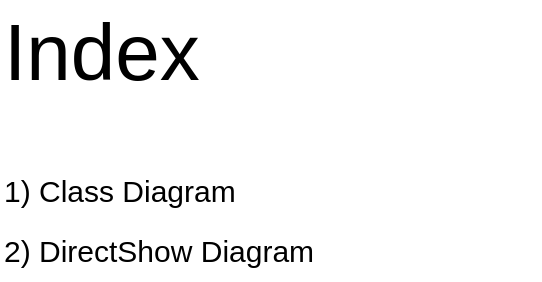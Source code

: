 <mxfile version="14.6.13" type="device" pages="3"><diagram id="0n51Akcn6E1K5i7wxbnW" name="Index"><mxGraphModel dx="1086" dy="806" grid="1" gridSize="10" guides="1" tooltips="1" connect="1" arrows="1" fold="1" page="1" pageScale="1" pageWidth="1100" pageHeight="850" math="0" shadow="0"><root><mxCell id="3PdFzUGG_t2K51N_4o9h-0"/><mxCell id="3PdFzUGG_t2K51N_4o9h-1" parent="3PdFzUGG_t2K51N_4o9h-0"/><mxCell id="3PdFzUGG_t2K51N_4o9h-2" value="Index" style="text;html=1;strokeColor=none;fillColor=none;align=left;verticalAlign=middle;whiteSpace=wrap;rounded=0;fontSize=40;fontColor=#000000;" parent="3PdFzUGG_t2K51N_4o9h-1" vertex="1"><mxGeometry x="280" y="70" width="130" height="50" as="geometry"/></mxCell><UserObject label="1) Class Diagram" link="data:page/id,I3VOs-2VuJb8X3Q7uLgw" id="3PdFzUGG_t2K51N_4o9h-3"><mxCell style="text;html=1;strokeColor=none;fillColor=none;align=left;verticalAlign=middle;whiteSpace=wrap;rounded=0;fontSize=15;fontColor=#000000;" parent="3PdFzUGG_t2K51N_4o9h-1" vertex="1"><mxGeometry x="280" y="150" width="270" height="30" as="geometry"/></mxCell></UserObject><UserObject label="2) DirectShow Diagram" link="data:page/id,B-YpUQKEBnnjYvbrMAeg" id="3PdFzUGG_t2K51N_4o9h-9"><mxCell style="text;html=1;strokeColor=none;fillColor=none;align=left;verticalAlign=middle;whiteSpace=wrap;rounded=0;fontSize=15;fontColor=#000000;" parent="3PdFzUGG_t2K51N_4o9h-1" vertex="1"><mxGeometry x="280" y="180" width="270" height="30" as="geometry"/></mxCell></UserObject></root></mxGraphModel></diagram><diagram id="I3VOs-2VuJb8X3Q7uLgw" name="Class Diagram"><mxGraphModel dx="621" dy="1311" grid="1" gridSize="10" guides="1" tooltips="1" connect="1" arrows="1" fold="1" page="1" pageScale="1" pageWidth="1100" pageHeight="850" math="0" shadow="0"><root><mxCell id="0"/><mxCell id="1" parent="0"/><mxCell id="uXtkEV2cdFe0UI2KIoom-65" value="Utils" style="shape=folder;fontStyle=0;spacingTop=-5;tabWidth=120;tabHeight=20;tabPosition=left;html=1;labelBackgroundColor=none;fontSize=15;align=left;verticalAlign=top;spacingLeft=3;fillColor=none;strokeWidth=2;strokeColor=#FF8000;" parent="1" vertex="1"><mxGeometry x="120" y="610" width="220" height="310" as="geometry"/></mxCell><mxCell id="uXtkEV2cdFe0UI2KIoom-59" value="DirectShow Camera Core" style="shape=folder;fontStyle=0;spacingTop=-5;tabWidth=180;tabHeight=20;tabPosition=left;html=1;labelBackgroundColor=none;fontSize=15;align=left;verticalAlign=top;spacingLeft=3;fillColor=none;strokeWidth=2;strokeColor=#67AB9F;" parent="1" vertex="1"><mxGeometry x="520" y="110" width="470" height="590" as="geometry"/></mxCell><mxCell id="uXtkEV2cdFe0UI2KIoom-57" value="User Control" style="shape=folder;fontStyle=0;spacingTop=-5;tabWidth=100;tabHeight=20;tabPosition=left;html=1;labelBackgroundColor=none;fontSize=15;align=left;verticalAlign=top;spacingLeft=3;strokeColor=#66B2FF;fillColor=none;strokeWidth=2;" parent="1" vertex="1"><mxGeometry x="90" y="-30" width="910" height="560" as="geometry"/></mxCell><mxCell id="uXtkEV2cdFe0UI2KIoom-58" value="Advance Control" style="shape=folder;fontStyle=0;spacingTop=-5;tabWidth=120;tabHeight=20;tabPosition=left;html=1;labelBackgroundColor=none;fontSize=15;align=left;verticalAlign=top;spacingLeft=3;fillColor=none;strokeColor=#FF0000;strokeWidth=2;" parent="1" vertex="1"><mxGeometry x="545" y="140" width="420" height="380" as="geometry"/></mxCell><mxCell id="uXtkEV2cdFe0UI2KIoom-20" style="edgeStyle=orthogonalEdgeStyle;rounded=0;orthogonalLoop=1;jettySize=auto;html=1;entryX=1;entryY=0.5;entryDx=0;entryDy=0;exitX=0.25;exitY=1;exitDx=0;exitDy=0;strokeColor=#0066CC;endArrow=open;endFill=0;" parent="1" source="uXtkEV2cdFe0UI2KIoom-1" target="uXtkEV2cdFe0UI2KIoom-5" edge="1"><mxGeometry relative="1" as="geometry"/></mxCell><mxCell id="uXtkEV2cdFe0UI2KIoom-27" value="Use" style="edgeLabel;html=1;align=center;verticalAlign=middle;resizable=0;points=[];" parent="uXtkEV2cdFe0UI2KIoom-20" vertex="1" connectable="0"><mxGeometry x="-0.67" y="2" relative="1" as="geometry"><mxPoint x="-2" y="15.29" as="offset"/></mxGeometry></mxCell><mxCell id="uXtkEV2cdFe0UI2KIoom-34" style="edgeStyle=orthogonalEdgeStyle;rounded=0;orthogonalLoop=1;jettySize=auto;html=1;entryX=0;entryY=0.5;entryDx=0;entryDy=0;dashed=1;startArrow=none;startFill=0;strokeColor=#0066CC;endArrow=open;endFill=0;" parent="1" source="uXtkEV2cdFe0UI2KIoom-1" target="uXtkEV2cdFe0UI2KIoom-3" edge="1"><mxGeometry relative="1" as="geometry"><Array as="points"><mxPoint x="500" y="360"/><mxPoint x="500" y="45"/></Array></mxGeometry></mxCell><mxCell id="uXtkEV2cdFe0UI2KIoom-38" value="Use" style="edgeLabel;html=1;align=center;verticalAlign=middle;resizable=0;points=[];" parent="uXtkEV2cdFe0UI2KIoom-34" vertex="1" connectable="0"><mxGeometry x="0.791" y="-5" relative="1" as="geometry"><mxPoint x="-65" y="120" as="offset"/></mxGeometry></mxCell><mxCell id="uXtkEV2cdFe0UI2KIoom-36" style="edgeStyle=orthogonalEdgeStyle;rounded=0;orthogonalLoop=1;jettySize=auto;html=1;exitX=0.75;exitY=1;exitDx=0;exitDy=0;entryX=0;entryY=0.5;entryDx=0;entryDy=0;endArrow=open;endFill=0;strokeColor=#0066CC;" parent="1" edge="1" target="yl8-NotYnhk6z8RWrmsw-2"><mxGeometry relative="1" as="geometry"><mxPoint x="417.03" y="380" as="sourcePoint"/><mxPoint x="549.53" y="562.5" as="targetPoint"/><Array as="points"><mxPoint x="417" y="745"/></Array></mxGeometry></mxCell><mxCell id="uXtkEV2cdFe0UI2KIoom-37" value="Use" style="edgeLabel;html=1;align=center;verticalAlign=middle;resizable=0;points=[];" parent="uXtkEV2cdFe0UI2KIoom-36" vertex="1" connectable="0"><mxGeometry x="0.75" y="78" relative="1" as="geometry"><mxPoint x="-73" y="-37" as="offset"/></mxGeometry></mxCell><mxCell id="uXtkEV2cdFe0UI2KIoom-1" value="UVCCamera" style="rounded=0;whiteSpace=wrap;html=1;fillColor=#1ba1e2;strokeColor=#006EAF;fontColor=#ffffff;" parent="1" vertex="1"><mxGeometry x="342.5" y="340" width="100" height="40" as="geometry"/></mxCell><mxCell id="uXtkEV2cdFe0UI2KIoom-44" style="edgeStyle=orthogonalEdgeStyle;rounded=0;orthogonalLoop=1;jettySize=auto;html=1;startArrow=none;startFill=0;entryX=0;entryY=0.5;entryDx=0;entryDy=0;strokeColor=#00994D;endArrow=open;endFill=0;" parent="1" source="uXtkEV2cdFe0UI2KIoom-2" target="uXtkEV2cdFe0UI2KIoom-10" edge="1"><mxGeometry relative="1" as="geometry"><mxPoint x="683" y="680" as="targetPoint"/></mxGeometry></mxCell><mxCell id="uXtkEV2cdFe0UI2KIoom-45" value="Use" style="edgeLabel;html=1;align=center;verticalAlign=middle;resizable=0;points=[];" parent="uXtkEV2cdFe0UI2KIoom-44" vertex="1" connectable="0"><mxGeometry x="0.304" y="2" relative="1" as="geometry"><mxPoint x="-13" y="2" as="offset"/></mxGeometry></mxCell><mxCell id="uXtkEV2cdFe0UI2KIoom-49" style="edgeStyle=orthogonalEdgeStyle;rounded=0;orthogonalLoop=1;jettySize=auto;html=1;entryX=0;entryY=0.5;entryDx=0;entryDy=0;startArrow=none;startFill=0;exitX=0.25;exitY=0;exitDx=0;exitDy=0;strokeColor=#00994D;endArrow=open;endFill=0;" parent="1" source="uXtkEV2cdFe0UI2KIoom-2" target="uXtkEV2cdFe0UI2KIoom-6" edge="1"><mxGeometry relative="1" as="geometry"><Array as="points"><mxPoint x="585" y="205"/></Array></mxGeometry></mxCell><mxCell id="uXtkEV2cdFe0UI2KIoom-50" style="edgeStyle=orthogonalEdgeStyle;rounded=0;orthogonalLoop=1;jettySize=auto;html=1;entryX=0;entryY=0.5;entryDx=0;entryDy=0;startArrow=none;startFill=0;exitX=0.25;exitY=0;exitDx=0;exitDy=0;strokeColor=#00994D;endArrow=open;endFill=0;" parent="1" source="uXtkEV2cdFe0UI2KIoom-2" target="uXtkEV2cdFe0UI2KIoom-11" edge="1"><mxGeometry relative="1" as="geometry"><Array as="points"><mxPoint x="585" y="295"/></Array></mxGeometry></mxCell><mxCell id="uXtkEV2cdFe0UI2KIoom-51" style="edgeStyle=orthogonalEdgeStyle;rounded=0;orthogonalLoop=1;jettySize=auto;html=1;entryX=0;entryY=0.5;entryDx=0;entryDy=0;startArrow=none;startFill=0;exitX=0.25;exitY=0;exitDx=0;exitDy=0;strokeColor=#00994D;endArrow=open;endFill=0;" parent="1" source="uXtkEV2cdFe0UI2KIoom-2" target="uXtkEV2cdFe0UI2KIoom-7" edge="1"><mxGeometry relative="1" as="geometry"><Array as="points"><mxPoint x="585" y="375"/></Array></mxGeometry></mxCell><mxCell id="uXtkEV2cdFe0UI2KIoom-52" value="Use" style="edgeLabel;html=1;align=center;verticalAlign=middle;resizable=0;points=[];" parent="uXtkEV2cdFe0UI2KIoom-51" vertex="1" connectable="0"><mxGeometry x="0.436" y="-2" relative="1" as="geometry"><mxPoint as="offset"/></mxGeometry></mxCell><mxCell id="uXtkEV2cdFe0UI2KIoom-60" style="edgeStyle=orthogonalEdgeStyle;rounded=0;orthogonalLoop=1;jettySize=auto;html=1;exitX=0;exitY=0.75;exitDx=0;exitDy=0;dashed=1;startArrow=none;startFill=0;endArrow=open;endFill=0;entryX=1;entryY=0.5;entryDx=0;entryDy=0;strokeColor=#CC6600;" parent="1" source="uXtkEV2cdFe0UI2KIoom-2" target="uXtkEV2cdFe0UI2KIoom-9" edge="1"><mxGeometry relative="1" as="geometry"><Array as="points"><mxPoint x="360" y="587"/><mxPoint x="360" y="665"/></Array></mxGeometry></mxCell><mxCell id="uXtkEV2cdFe0UI2KIoom-61" style="edgeStyle=orthogonalEdgeStyle;rounded=0;orthogonalLoop=1;jettySize=auto;html=1;entryX=1;entryY=0.5;entryDx=0;entryDy=0;dashed=1;startArrow=none;startFill=0;endArrow=open;endFill=0;exitX=0;exitY=0.75;exitDx=0;exitDy=0;strokeColor=#CC6600;" parent="1" source="uXtkEV2cdFe0UI2KIoom-2" target="uXtkEV2cdFe0UI2KIoom-13" edge="1"><mxGeometry relative="1" as="geometry"><Array as="points"><mxPoint x="360" y="587"/><mxPoint x="360" y="735"/></Array></mxGeometry></mxCell><mxCell id="uXtkEV2cdFe0UI2KIoom-62" style="edgeStyle=orthogonalEdgeStyle;rounded=0;orthogonalLoop=1;jettySize=auto;html=1;exitX=0;exitY=0.75;exitDx=0;exitDy=0;entryX=1;entryY=0.5;entryDx=0;entryDy=0;dashed=1;startArrow=none;startFill=0;endArrow=open;endFill=0;strokeColor=#CC6600;" parent="1" source="uXtkEV2cdFe0UI2KIoom-2" target="uXtkEV2cdFe0UI2KIoom-15" edge="1"><mxGeometry relative="1" as="geometry"><Array as="points"><mxPoint x="360" y="587"/><mxPoint x="360" y="805"/></Array></mxGeometry></mxCell><mxCell id="uXtkEV2cdFe0UI2KIoom-63" style="edgeStyle=orthogonalEdgeStyle;rounded=0;orthogonalLoop=1;jettySize=auto;html=1;exitX=0;exitY=0.75;exitDx=0;exitDy=0;entryX=1;entryY=0.5;entryDx=0;entryDy=0;dashed=1;startArrow=none;startFill=0;endArrow=open;endFill=0;strokeColor=#CC6600;" parent="1" source="uXtkEV2cdFe0UI2KIoom-2" target="uXtkEV2cdFe0UI2KIoom-14" edge="1"><mxGeometry relative="1" as="geometry"><Array as="points"><mxPoint x="360" y="588"/><mxPoint x="360" y="875"/></Array></mxGeometry></mxCell><mxCell id="uXtkEV2cdFe0UI2KIoom-64" value="Use" style="edgeLabel;html=1;align=center;verticalAlign=middle;resizable=0;points=[];" parent="uXtkEV2cdFe0UI2KIoom-63" vertex="1" connectable="0"><mxGeometry x="-0.269" relative="1" as="geometry"><mxPoint x="79.41" y="-2.47" as="offset"/></mxGeometry></mxCell><mxCell id="yl8-NotYnhk6z8RWrmsw-4" style="edgeStyle=orthogonalEdgeStyle;rounded=0;orthogonalLoop=1;jettySize=auto;html=1;exitX=0.5;exitY=1;exitDx=0;exitDy=0;entryX=0.5;entryY=0;entryDx=0;entryDy=0;endArrow=block;endFill=0;" edge="1" parent="1" source="uXtkEV2cdFe0UI2KIoom-2" target="yl8-NotYnhk6z8RWrmsw-2"><mxGeometry relative="1" as="geometry"><Array as="points"><mxPoint x="638" y="610"/><mxPoint x="638" y="665"/></Array></mxGeometry></mxCell><mxCell id="uXtkEV2cdFe0UI2KIoom-2" value="DirectShowCamera" style="rounded=0;whiteSpace=wrap;html=1;fillColor=#d5e8d4;strokeColor=#82b366;" parent="1" vertex="1"><mxGeometry x="540" y="560" width="160" height="50" as="geometry"/></mxCell><mxCell id="uXtkEV2cdFe0UI2KIoom-3" value="CameraDevice" style="rounded=0;whiteSpace=wrap;html=1;fillColor=#1ba1e2;strokeColor=#006EAF;fontColor=#ffffff;" parent="1" vertex="1"><mxGeometry x="612.5" y="20" width="167.5" height="50" as="geometry"/></mxCell><mxCell id="uXtkEV2cdFe0UI2KIoom-5" value="OpenCVMatConverter" style="rounded=0;whiteSpace=wrap;html=1;fillColor=#1ba1e2;strokeColor=#006EAF;fontColor=#ffffff;" parent="1" vertex="1"><mxGeometry x="150" y="550" width="140" height="40" as="geometry"/></mxCell><mxCell id="uXtkEV2cdFe0UI2KIoom-41" style="edgeStyle=orthogonalEdgeStyle;rounded=0;orthogonalLoop=1;jettySize=auto;html=1;entryX=0.5;entryY=1;entryDx=0;entryDy=0;startArrow=none;startFill=0;dashed=1;endArrow=open;endFill=0;" parent="1" source="uXtkEV2cdFe0UI2KIoom-6" target="uXtkEV2cdFe0UI2KIoom-3" edge="1"><mxGeometry relative="1" as="geometry"/></mxCell><mxCell id="uXtkEV2cdFe0UI2KIoom-42" value="Convert to" style="edgeLabel;html=1;align=center;verticalAlign=middle;resizable=0;points=[];" parent="uXtkEV2cdFe0UI2KIoom-41" vertex="1" connectable="0"><mxGeometry x="0.112" y="1" relative="1" as="geometry"><mxPoint x="1.07" y="-28.94" as="offset"/></mxGeometry></mxCell><mxCell id="uXtkEV2cdFe0UI2KIoom-47" style="edgeStyle=orthogonalEdgeStyle;rounded=0;orthogonalLoop=1;jettySize=auto;html=1;entryX=0.5;entryY=0;entryDx=0;entryDy=0;startArrow=none;startFill=0;endArrow=open;endFill=0;" parent="1" source="uXtkEV2cdFe0UI2KIoom-6" target="uXtkEV2cdFe0UI2KIoom-11" edge="1"><mxGeometry relative="1" as="geometry"/></mxCell><mxCell id="uXtkEV2cdFe0UI2KIoom-48" value="Contain" style="edgeLabel;html=1;align=center;verticalAlign=middle;resizable=0;points=[];" parent="uXtkEV2cdFe0UI2KIoom-47" vertex="1" connectable="0"><mxGeometry x="-0.667" y="-1" relative="1" as="geometry"><mxPoint x="0.98" y="13.33" as="offset"/></mxGeometry></mxCell><mxCell id="uXtkEV2cdFe0UI2KIoom-6" value="DirectShowCameraDevice" style="rounded=0;whiteSpace=wrap;html=1;fillColor=#d5e8d4;strokeColor=#82b366;" parent="1" vertex="1"><mxGeometry x="612.5" y="180" width="167.5" height="50" as="geometry"/></mxCell><mxCell id="uXtkEV2cdFe0UI2KIoom-24" style="edgeStyle=orthogonalEdgeStyle;rounded=0;orthogonalLoop=1;jettySize=auto;html=1;dashed=1;endArrow=open;endFill=0;" parent="1" source="uXtkEV2cdFe0UI2KIoom-7" target="uXtkEV2cdFe0UI2KIoom-8" edge="1"><mxGeometry relative="1" as="geometry"/></mxCell><mxCell id="uXtkEV2cdFe0UI2KIoom-26" value="Contain" style="edgeLabel;html=1;align=center;verticalAlign=middle;resizable=0;points=[];" parent="uXtkEV2cdFe0UI2KIoom-24" vertex="1" connectable="0"><mxGeometry x="-0.304" y="-3" relative="1" as="geometry"><mxPoint x="3" y="2.5" as="offset"/></mxGeometry></mxCell><mxCell id="uXtkEV2cdFe0UI2KIoom-7" value="DirectShowCameraProperties" style="rounded=0;whiteSpace=wrap;html=1;fillColor=#d5e8d4;strokeColor=#82b366;" parent="1" vertex="1"><mxGeometry x="612.5" y="350" width="180" height="50" as="geometry"/></mxCell><mxCell id="uXtkEV2cdFe0UI2KIoom-8" value="DirectShowCameraProperty" style="rounded=0;whiteSpace=wrap;html=1;fillColor=#d5e8d4;strokeColor=#82b366;" parent="1" vertex="1"><mxGeometry x="612.5" y="440" width="180" height="50" as="geometry"/></mxCell><mxCell id="uXtkEV2cdFe0UI2KIoom-9" value="DirectShowCameraUtils (namespace)" style="rounded=0;whiteSpace=wrap;html=1;fillColor=#ffe6cc;strokeColor=#d79b00;" parent="1" vertex="1"><mxGeometry x="140" y="640" width="180" height="50" as="geometry"/></mxCell><mxCell id="uXtkEV2cdFe0UI2KIoom-10" value="SampleGrabberCallback" style="rounded=0;whiteSpace=wrap;html=1;fillColor=#d5e8d4;strokeColor=#82b366;" parent="1" vertex="1"><mxGeometry x="750" y="560" width="160" height="50" as="geometry"/></mxCell><mxCell id="uXtkEV2cdFe0UI2KIoom-11" value="DirectShowVideoFormat" style="rounded=0;whiteSpace=wrap;html=1;fillColor=#d5e8d4;strokeColor=#82b366;" parent="1" vertex="1"><mxGeometry x="612.5" y="270" width="167.5" height="50" as="geometry"/></mxCell><mxCell id="uXtkEV2cdFe0UI2KIoom-17" style="edgeStyle=orthogonalEdgeStyle;rounded=0;orthogonalLoop=1;jettySize=auto;html=1;entryX=0;entryY=0.5;entryDx=0;entryDy=0;strokeColor=#0066CC;endArrow=open;endFill=0;" parent="1" source="uXtkEV2cdFe0UI2KIoom-12" target="uXtkEV2cdFe0UI2KIoom-1" edge="1"><mxGeometry relative="1" as="geometry"/></mxCell><mxCell id="uXtkEV2cdFe0UI2KIoom-28" value="Control" style="edgeLabel;html=1;align=center;verticalAlign=middle;resizable=0;points=[];" parent="uXtkEV2cdFe0UI2KIoom-17" vertex="1" connectable="0"><mxGeometry x="-0.25" y="-1" relative="1" as="geometry"><mxPoint x="10" y="-1" as="offset"/></mxGeometry></mxCell><mxCell id="uXtkEV2cdFe0UI2KIoom-12" value="UVCCameraLooper" style="rounded=0;whiteSpace=wrap;html=1;fillColor=#1ba1e2;strokeColor=#006EAF;fontColor=#ffffff;" parent="1" vertex="1"><mxGeometry x="110" y="340" width="140" height="40" as="geometry"/></mxCell><mxCell id="uXtkEV2cdFe0UI2KIoom-13" value="ds_guid.h" style="rounded=0;whiteSpace=wrap;html=1;fillColor=#ffe6cc;strokeColor=#d79b00;" parent="1" vertex="1"><mxGeometry x="230" y="710" width="90" height="50" as="geometry"/></mxCell><mxCell id="uXtkEV2cdFe0UI2KIoom-14" value="ds_libs_setting.h" style="rounded=0;whiteSpace=wrap;html=1;fillColor=#ffe6cc;strokeColor=#d79b00;" parent="1" vertex="1"><mxGeometry x="200" y="850" width="120" height="50" as="geometry"/></mxCell><mxCell id="uXtkEV2cdFe0UI2KIoom-15" value="qedit.h" style="rounded=0;whiteSpace=wrap;html=1;fillColor=#ffe6cc;strokeColor=#d79b00;" parent="1" vertex="1"><mxGeometry x="235" y="780" width="85" height="50" as="geometry"/></mxCell><mxCell id="uXtkEV2cdFe0UI2KIoom-33" value="A Class to store camera name and resolutions" style="text;html=1;strokeColor=none;fillColor=none;align=left;verticalAlign=middle;whiteSpace=wrap;rounded=0;" parent="1" vertex="1"><mxGeometry x="790" y="10" width="160" height="70" as="geometry"/></mxCell><mxCell id="uXtkEV2cdFe0UI2KIoom-43" value="A converter to convert cv::Mat from bytes" style="text;html=1;strokeColor=none;fillColor=none;align=right;verticalAlign=middle;whiteSpace=wrap;rounded=0;" parent="1" vertex="1"><mxGeometry y="540" width="140" height="60" as="geometry"/></mxCell><mxCell id="uXtkEV2cdFe0UI2KIoom-69" value="A callback for image sampling" style="text;html=1;strokeColor=none;fillColor=none;align=left;verticalAlign=middle;whiteSpace=wrap;rounded=0;" parent="1" vertex="1"><mxGeometry x="780" y="600" width="100" height="70" as="geometry"/></mxCell><mxCell id="uXtkEV2cdFe0UI2KIoom-70" value="The core of the camera" style="text;html=1;strokeColor=none;fillColor=none;align=left;verticalAlign=middle;whiteSpace=wrap;rounded=0;" parent="1" vertex="1"><mxGeometry x="610" y="510" width="100" height="70" as="geometry"/></mxCell><mxCell id="uXtkEV2cdFe0UI2KIoom-71" value="A Class to store the camera property" style="text;html=1;strokeColor=none;fillColor=none;align=left;verticalAlign=middle;whiteSpace=wrap;rounded=0;" parent="1" vertex="1"><mxGeometry x="805" y="425" width="115" height="70" as="geometry"/></mxCell><mxCell id="uXtkEV2cdFe0UI2KIoom-72" value="A collection class to store the camera properties" style="text;html=1;strokeColor=none;fillColor=none;align=left;verticalAlign=middle;whiteSpace=wrap;rounded=0;" parent="1" vertex="1"><mxGeometry x="805" y="340" width="145" height="70" as="geometry"/></mxCell><mxCell id="uXtkEV2cdFe0UI2KIoom-73" value="A Class to store the camera video format such as resolution, media type" style="text;html=1;strokeColor=none;fillColor=none;align=left;verticalAlign=middle;whiteSpace=wrap;rounded=0;" parent="1" vertex="1"><mxGeometry x="805" y="260" width="147.5" height="70" as="geometry"/></mxCell><mxCell id="uXtkEV2cdFe0UI2KIoom-74" value="A Class to store the camera name and videoformat" style="text;html=1;strokeColor=none;fillColor=none;align=left;verticalAlign=middle;whiteSpace=wrap;rounded=0;" parent="1" vertex="1"><mxGeometry x="805" y="170" width="147.5" height="70" as="geometry"/></mxCell><mxCell id="uXtkEV2cdFe0UI2KIoom-75" value="&lt;h1&gt;User Control&lt;/h1&gt;&lt;p&gt;Class in this area can be controlled by the developer.&lt;/p&gt;" style="text;html=1;strokeColor=none;fillColor=none;spacing=5;spacingTop=-20;whiteSpace=wrap;overflow=hidden;rounded=0;align=left;" parent="1" vertex="1"><mxGeometry x="110" y="20" width="210" height="90" as="geometry"/></mxCell><mxCell id="fr5f17O66VzZUTrEtuxT-1" value="A interface for developer to control the camera" style="text;html=1;strokeColor=none;fillColor=none;align=left;verticalAlign=middle;whiteSpace=wrap;rounded=0;" parent="1" vertex="1"><mxGeometry x="342.5" y="270" width="120" height="70" as="geometry"/></mxCell><mxCell id="fr5f17O66VzZUTrEtuxT-2" value="A Looper which help to handle the camera cycle." style="text;html=1;strokeColor=none;fillColor=none;align=left;verticalAlign=middle;whiteSpace=wrap;rounded=0;" parent="1" vertex="1"><mxGeometry x="120" y="270" width="120" height="70" as="geometry"/></mxCell><mxCell id="udliXFlLg5VscD340wkv-1" value="&lt;h1&gt;Class Diagram&lt;/h1&gt;&lt;p&gt;&lt;br&gt;&lt;/p&gt;" style="text;html=1;strokeColor=none;fillColor=none;spacing=5;spacingTop=-20;whiteSpace=wrap;overflow=hidden;rounded=0;align=left;" parent="1" vertex="1"><mxGeometry x="90" y="-90" width="330" height="50" as="geometry"/></mxCell><mxCell id="yl8-NotYnhk6z8RWrmsw-2" value="AbstractDirectShowCamera" style="rounded=0;whiteSpace=wrap;html=1;fillColor=#6d8764;strokeColor=#3A5431;fontColor=#ffffff;" vertex="1" parent="1"><mxGeometry x="545" y="720" width="185" height="50" as="geometry"/></mxCell><mxCell id="yl8-NotYnhk6z8RWrmsw-5" style="edgeStyle=orthogonalEdgeStyle;rounded=0;orthogonalLoop=1;jettySize=auto;html=1;entryX=0.5;entryY=1;entryDx=0;entryDy=0;endArrow=block;endFill=0;" edge="1" parent="1" source="yl8-NotYnhk6z8RWrmsw-3" target="yl8-NotYnhk6z8RWrmsw-2"><mxGeometry relative="1" as="geometry"/></mxCell><mxCell id="yl8-NotYnhk6z8RWrmsw-7" style="edgeStyle=orthogonalEdgeStyle;rounded=0;orthogonalLoop=1;jettySize=auto;html=1;endArrow=open;endFill=0;strokeColor=#000000;dashed=1;" edge="1" parent="1" source="yl8-NotYnhk6z8RWrmsw-3"><mxGeometry relative="1" as="geometry"><mxPoint x="790" y="835" as="targetPoint"/></mxGeometry></mxCell><mxCell id="yl8-NotYnhk6z8RWrmsw-8" value="Use" style="edgeLabel;html=1;align=center;verticalAlign=middle;resizable=0;points=[];" vertex="1" connectable="0" parent="yl8-NotYnhk6z8RWrmsw-7"><mxGeometry x="-0.205" relative="1" as="geometry"><mxPoint as="offset"/></mxGeometry></mxCell><mxCell id="yl8-NotYnhk6z8RWrmsw-3" value="DirectShowCameraStub" style="rounded=0;whiteSpace=wrap;html=1;fillColor=#b0e3e6;strokeColor=#0e8088;" vertex="1" parent="1"><mxGeometry x="545" y="810" width="185" height="50" as="geometry"/></mxCell><mxCell id="yl8-NotYnhk6z8RWrmsw-6" value="DirectShowCameraStubDefaultSetting" style="rounded=0;whiteSpace=wrap;html=1;fillColor=#b0e3e6;strokeColor=#0e8088;" vertex="1" parent="1"><mxGeometry x="792.5" y="810" width="245" height="50" as="geometry"/></mxCell><mxCell id="yl8-NotYnhk6z8RWrmsw-9" value="Store the default setting of the stub" style="text;html=1;strokeColor=none;fillColor=none;align=left;verticalAlign=middle;whiteSpace=wrap;rounded=0;" vertex="1" parent="1"><mxGeometry x="813.75" y="860" width="202.5" height="40" as="geometry"/></mxCell><mxCell id="yl8-NotYnhk6z8RWrmsw-10" value="A stub camera for testing" style="text;html=1;strokeColor=none;fillColor=none;align=left;verticalAlign=middle;whiteSpace=wrap;rounded=0;" vertex="1" parent="1"><mxGeometry x="565" y="855" width="145" height="40" as="geometry"/></mxCell></root></mxGraphModel></diagram><diagram id="B-YpUQKEBnnjYvbrMAeg" name="DirectShow Diagram"><mxGraphModel dx="1086" dy="806" grid="1" gridSize="10" guides="1" tooltips="1" connect="1" arrows="1" fold="1" page="1" pageScale="1" pageWidth="1100" pageHeight="850" math="0" shadow="0"><root><mxCell id="BSpaY4QpYeyWrfuTqV3f-0"/><mxCell id="BSpaY4QpYeyWrfuTqV3f-1" parent="BSpaY4QpYeyWrfuTqV3f-0"/><mxCell id="LF9iltXGw03NCJMR1nZ5-0" value="Filters" style="shape=folder;fontStyle=0;spacingTop=-5;tabWidth=120;tabHeight=20;tabPosition=left;html=1;labelBackgroundColor=none;fontSize=15;align=left;verticalAlign=top;spacingLeft=3;fillColor=none;strokeColor=#FF0000;strokeWidth=2;" parent="BSpaY4QpYeyWrfuTqV3f-1" vertex="1"><mxGeometry x="520" y="320" width="180" height="230" as="geometry"/></mxCell><mxCell id="5Vbzx8j6ayN5Xz4HNP-o-4" style="edgeStyle=orthogonalEdgeStyle;rounded=0;orthogonalLoop=1;jettySize=auto;html=1;entryX=0.5;entryY=0;entryDx=0;entryDy=0;dashed=1;" parent="BSpaY4QpYeyWrfuTqV3f-1" source="Dqodjx--HmvwYQ3ArDG8-0" target="5Vbzx8j6ayN5Xz4HNP-o-0" edge="1"><mxGeometry relative="1" as="geometry"><Array as="points"><mxPoint x="375" y="390"/><mxPoint x="375" y="390"/></Array></mxGeometry></mxCell><mxCell id="5Vbzx8j6ayN5Xz4HNP-o-5" value="manage" style="edgeLabel;html=1;align=center;verticalAlign=middle;resizable=0;points=[];" parent="5Vbzx8j6ayN5Xz4HNP-o-4" vertex="1" connectable="0"><mxGeometry x="-0.111" y="-5" relative="1" as="geometry"><mxPoint x="5" y="-5" as="offset"/></mxGeometry></mxCell><mxCell id="Dqodjx--HmvwYQ3ArDG8-0" value="Capture Graph Builder" style="rounded=0;whiteSpace=wrap;html=1;fillColor=#1ba1e2;strokeColor=#006EAF;fontColor=#ffffff;" parent="BSpaY4QpYeyWrfuTqV3f-1" vertex="1"><mxGeometry x="300" y="330" width="150" height="40" as="geometry"/></mxCell><mxCell id="5Vbzx8j6ayN5Xz4HNP-o-2" style="edgeStyle=orthogonalEdgeStyle;rounded=0;orthogonalLoop=1;jettySize=auto;html=1;entryX=0.5;entryY=0;entryDx=0;entryDy=0;dashed=1;" parent="BSpaY4QpYeyWrfuTqV3f-1" source="5Vbzx8j6ayN5Xz4HNP-o-0" target="5Vbzx8j6ayN5Xz4HNP-o-1" edge="1"><mxGeometry relative="1" as="geometry"><Array as="points"><mxPoint x="375" y="470"/><mxPoint x="375" y="470"/></Array></mxGeometry></mxCell><mxCell id="m2DTgHjMrd9L-FIFExI4-6" value="QueryInterface" style="edgeLabel;html=1;align=center;verticalAlign=middle;resizable=0;points=[];" parent="5Vbzx8j6ayN5Xz4HNP-o-2" vertex="1" connectable="0"><mxGeometry x="-0.348" y="-1" relative="1" as="geometry"><mxPoint x="1" y="3.8" as="offset"/></mxGeometry></mxCell><mxCell id="5Vbzx8j6ayN5Xz4HNP-o-7" style="edgeStyle=orthogonalEdgeStyle;rounded=0;orthogonalLoop=1;jettySize=auto;html=1;entryX=0.5;entryY=0;entryDx=0;entryDy=0;dashed=1;" parent="BSpaY4QpYeyWrfuTqV3f-1" source="5Vbzx8j6ayN5Xz4HNP-o-0" target="5Vbzx8j6ayN5Xz4HNP-o-6" edge="1"><mxGeometry relative="1" as="geometry"/></mxCell><mxCell id="m2DTgHjMrd9L-FIFExI4-7" value="QueryInterface" style="edgeLabel;html=1;align=center;verticalAlign=middle;resizable=0;points=[];" parent="5Vbzx8j6ayN5Xz4HNP-o-7" vertex="1" connectable="0"><mxGeometry x="-0.55" y="-1" relative="1" as="geometry"><mxPoint x="-15.2" y="1" as="offset"/></mxGeometry></mxCell><mxCell id="LF9iltXGw03NCJMR1nZ5-1" style="edgeStyle=orthogonalEdgeStyle;rounded=0;orthogonalLoop=1;jettySize=auto;html=1;exitX=1;exitY=0.5;exitDx=0;exitDy=0;" parent="BSpaY4QpYeyWrfuTqV3f-1" source="5Vbzx8j6ayN5Xz4HNP-o-0" target="LF9iltXGw03NCJMR1nZ5-0" edge="1"><mxGeometry relative="1" as="geometry"/></mxCell><mxCell id="m2DTgHjMrd9L-FIFExI4-8" value="Contain" style="edgeLabel;html=1;align=center;verticalAlign=middle;resizable=0;points=[];" parent="LF9iltXGw03NCJMR1nZ5-1" vertex="1" connectable="0"><mxGeometry x="0.167" y="-1" relative="1" as="geometry"><mxPoint x="-10.8" y="-1" as="offset"/></mxGeometry></mxCell><mxCell id="5Vbzx8j6ayN5Xz4HNP-o-0" value="Filter Graph Manager" style="rounded=0;whiteSpace=wrap;html=1;fillColor=#1ba1e2;strokeColor=#006EAF;fontColor=#ffffff;" parent="BSpaY4QpYeyWrfuTqV3f-1" vertex="1"><mxGeometry x="300" y="415" width="150" height="40" as="geometry"/></mxCell><mxCell id="5Vbzx8j6ayN5Xz4HNP-o-1" value="Media Event" style="rounded=0;whiteSpace=wrap;html=1;fillColor=#1ba1e2;strokeColor=#006EAF;fontColor=#ffffff;" parent="BSpaY4QpYeyWrfuTqV3f-1" vertex="1"><mxGeometry x="300" y="520" width="150" height="40" as="geometry"/></mxCell><mxCell id="5Vbzx8j6ayN5Xz4HNP-o-3" value="Check the camera disconnection state" style="text;html=1;strokeColor=none;fillColor=none;align=left;verticalAlign=middle;whiteSpace=wrap;rounded=0;" parent="BSpaY4QpYeyWrfuTqV3f-1" vertex="1"><mxGeometry x="300" y="550" width="150" height="60" as="geometry"/></mxCell><mxCell id="5Vbzx8j6ayN5Xz4HNP-o-6" value="Media Control" style="rounded=0;whiteSpace=wrap;html=1;fillColor=#1ba1e2;strokeColor=#006EAF;fontColor=#ffffff;" parent="BSpaY4QpYeyWrfuTqV3f-1" vertex="1"><mxGeometry x="110" y="520" width="150" height="40" as="geometry"/></mxCell><mxCell id="LF9iltXGw03NCJMR1nZ5-3" style="edgeStyle=orthogonalEdgeStyle;rounded=0;orthogonalLoop=1;jettySize=auto;html=1;exitX=0.5;exitY=1;exitDx=0;exitDy=0;entryX=0.5;entryY=0;entryDx=0;entryDy=0;" parent="BSpaY4QpYeyWrfuTqV3f-1" source="5Vbzx8j6ayN5Xz4HNP-o-8" target="LF9iltXGw03NCJMR1nZ5-2" edge="1"><mxGeometry relative="1" as="geometry"/></mxCell><mxCell id="5Vbzx8j6ayN5Xz4HNP-o-8" value="Video Input Filter" style="rounded=0;whiteSpace=wrap;html=1;fillColor=#f8cecc;strokeColor=#b85450;" parent="BSpaY4QpYeyWrfuTqV3f-1" vertex="1"><mxGeometry x="540" y="350" width="150" height="40" as="geometry"/></mxCell><mxCell id="m2DTgHjMrd9L-FIFExI4-1" style="edgeStyle=orthogonalEdgeStyle;rounded=0;orthogonalLoop=1;jettySize=auto;html=1;exitX=1;exitY=0.5;exitDx=0;exitDy=0;entryX=0;entryY=0.5;entryDx=0;entryDy=0;" parent="BSpaY4QpYeyWrfuTqV3f-1" source="LF9iltXGw03NCJMR1nZ5-2" target="m2DTgHjMrd9L-FIFExI4-0" edge="1"><mxGeometry relative="1" as="geometry"/></mxCell><mxCell id="m2DTgHjMrd9L-FIFExI4-2" value="Set" style="edgeLabel;html=1;align=center;verticalAlign=middle;resizable=0;points=[];" parent="m2DTgHjMrd9L-FIFExI4-1" vertex="1" connectable="0"><mxGeometry x="0.267" y="1" relative="1" as="geometry"><mxPoint x="-17" y="1" as="offset"/></mxGeometry></mxCell><mxCell id="m2DTgHjMrd9L-FIFExI4-4" style="edgeStyle=orthogonalEdgeStyle;rounded=0;orthogonalLoop=1;jettySize=auto;html=1;exitX=0.5;exitY=1;exitDx=0;exitDy=0;entryX=0.5;entryY=0;entryDx=0;entryDy=0;" parent="BSpaY4QpYeyWrfuTqV3f-1" source="LF9iltXGw03NCJMR1nZ5-2" target="m2DTgHjMrd9L-FIFExI4-3" edge="1"><mxGeometry relative="1" as="geometry"/></mxCell><mxCell id="LF9iltXGw03NCJMR1nZ5-2" value="Sample Grabber Filter" style="rounded=0;whiteSpace=wrap;html=1;fillColor=#f8cecc;strokeColor=#b85450;" parent="BSpaY4QpYeyWrfuTqV3f-1" vertex="1"><mxGeometry x="540" y="420" width="150" height="40" as="geometry"/></mxCell><mxCell id="m2DTgHjMrd9L-FIFExI4-0" value="SampleGrabberCallback" style="rounded=0;whiteSpace=wrap;html=1;fillColor=#d5e8d4;strokeColor=#82b366;" parent="BSpaY4QpYeyWrfuTqV3f-1" vertex="1"><mxGeometry x="760" y="418.75" width="160" height="42.5" as="geometry"/></mxCell><mxCell id="m2DTgHjMrd9L-FIFExI4-3" value="Null Renderer Filter" style="rounded=0;whiteSpace=wrap;html=1;fillColor=#f8cecc;strokeColor=#b85450;" parent="BSpaY4QpYeyWrfuTqV3f-1" vertex="1"><mxGeometry x="540" y="490" width="150" height="40" as="geometry"/></mxCell><mxCell id="m2DTgHjMrd9L-FIFExI4-5" value="Use to control the camera" style="text;html=1;strokeColor=none;fillColor=none;align=left;verticalAlign=middle;whiteSpace=wrap;rounded=0;" parent="BSpaY4QpYeyWrfuTqV3f-1" vertex="1"><mxGeometry x="110" y="540" width="150" height="60" as="geometry"/></mxCell><mxCell id="m2DTgHjMrd9L-FIFExI4-9" value="&lt;h1&gt;DirectShow Diagram&lt;/h1&gt;&lt;p&gt;&lt;br&gt;&lt;/p&gt;" style="text;html=1;strokeColor=none;fillColor=none;spacing=5;spacingTop=-20;whiteSpace=wrap;overflow=hidden;rounded=0;align=left;" parent="BSpaY4QpYeyWrfuTqV3f-1" vertex="1"><mxGeometry x="400" y="250" width="330" height="50" as="geometry"/></mxCell></root></mxGraphModel></diagram></mxfile>